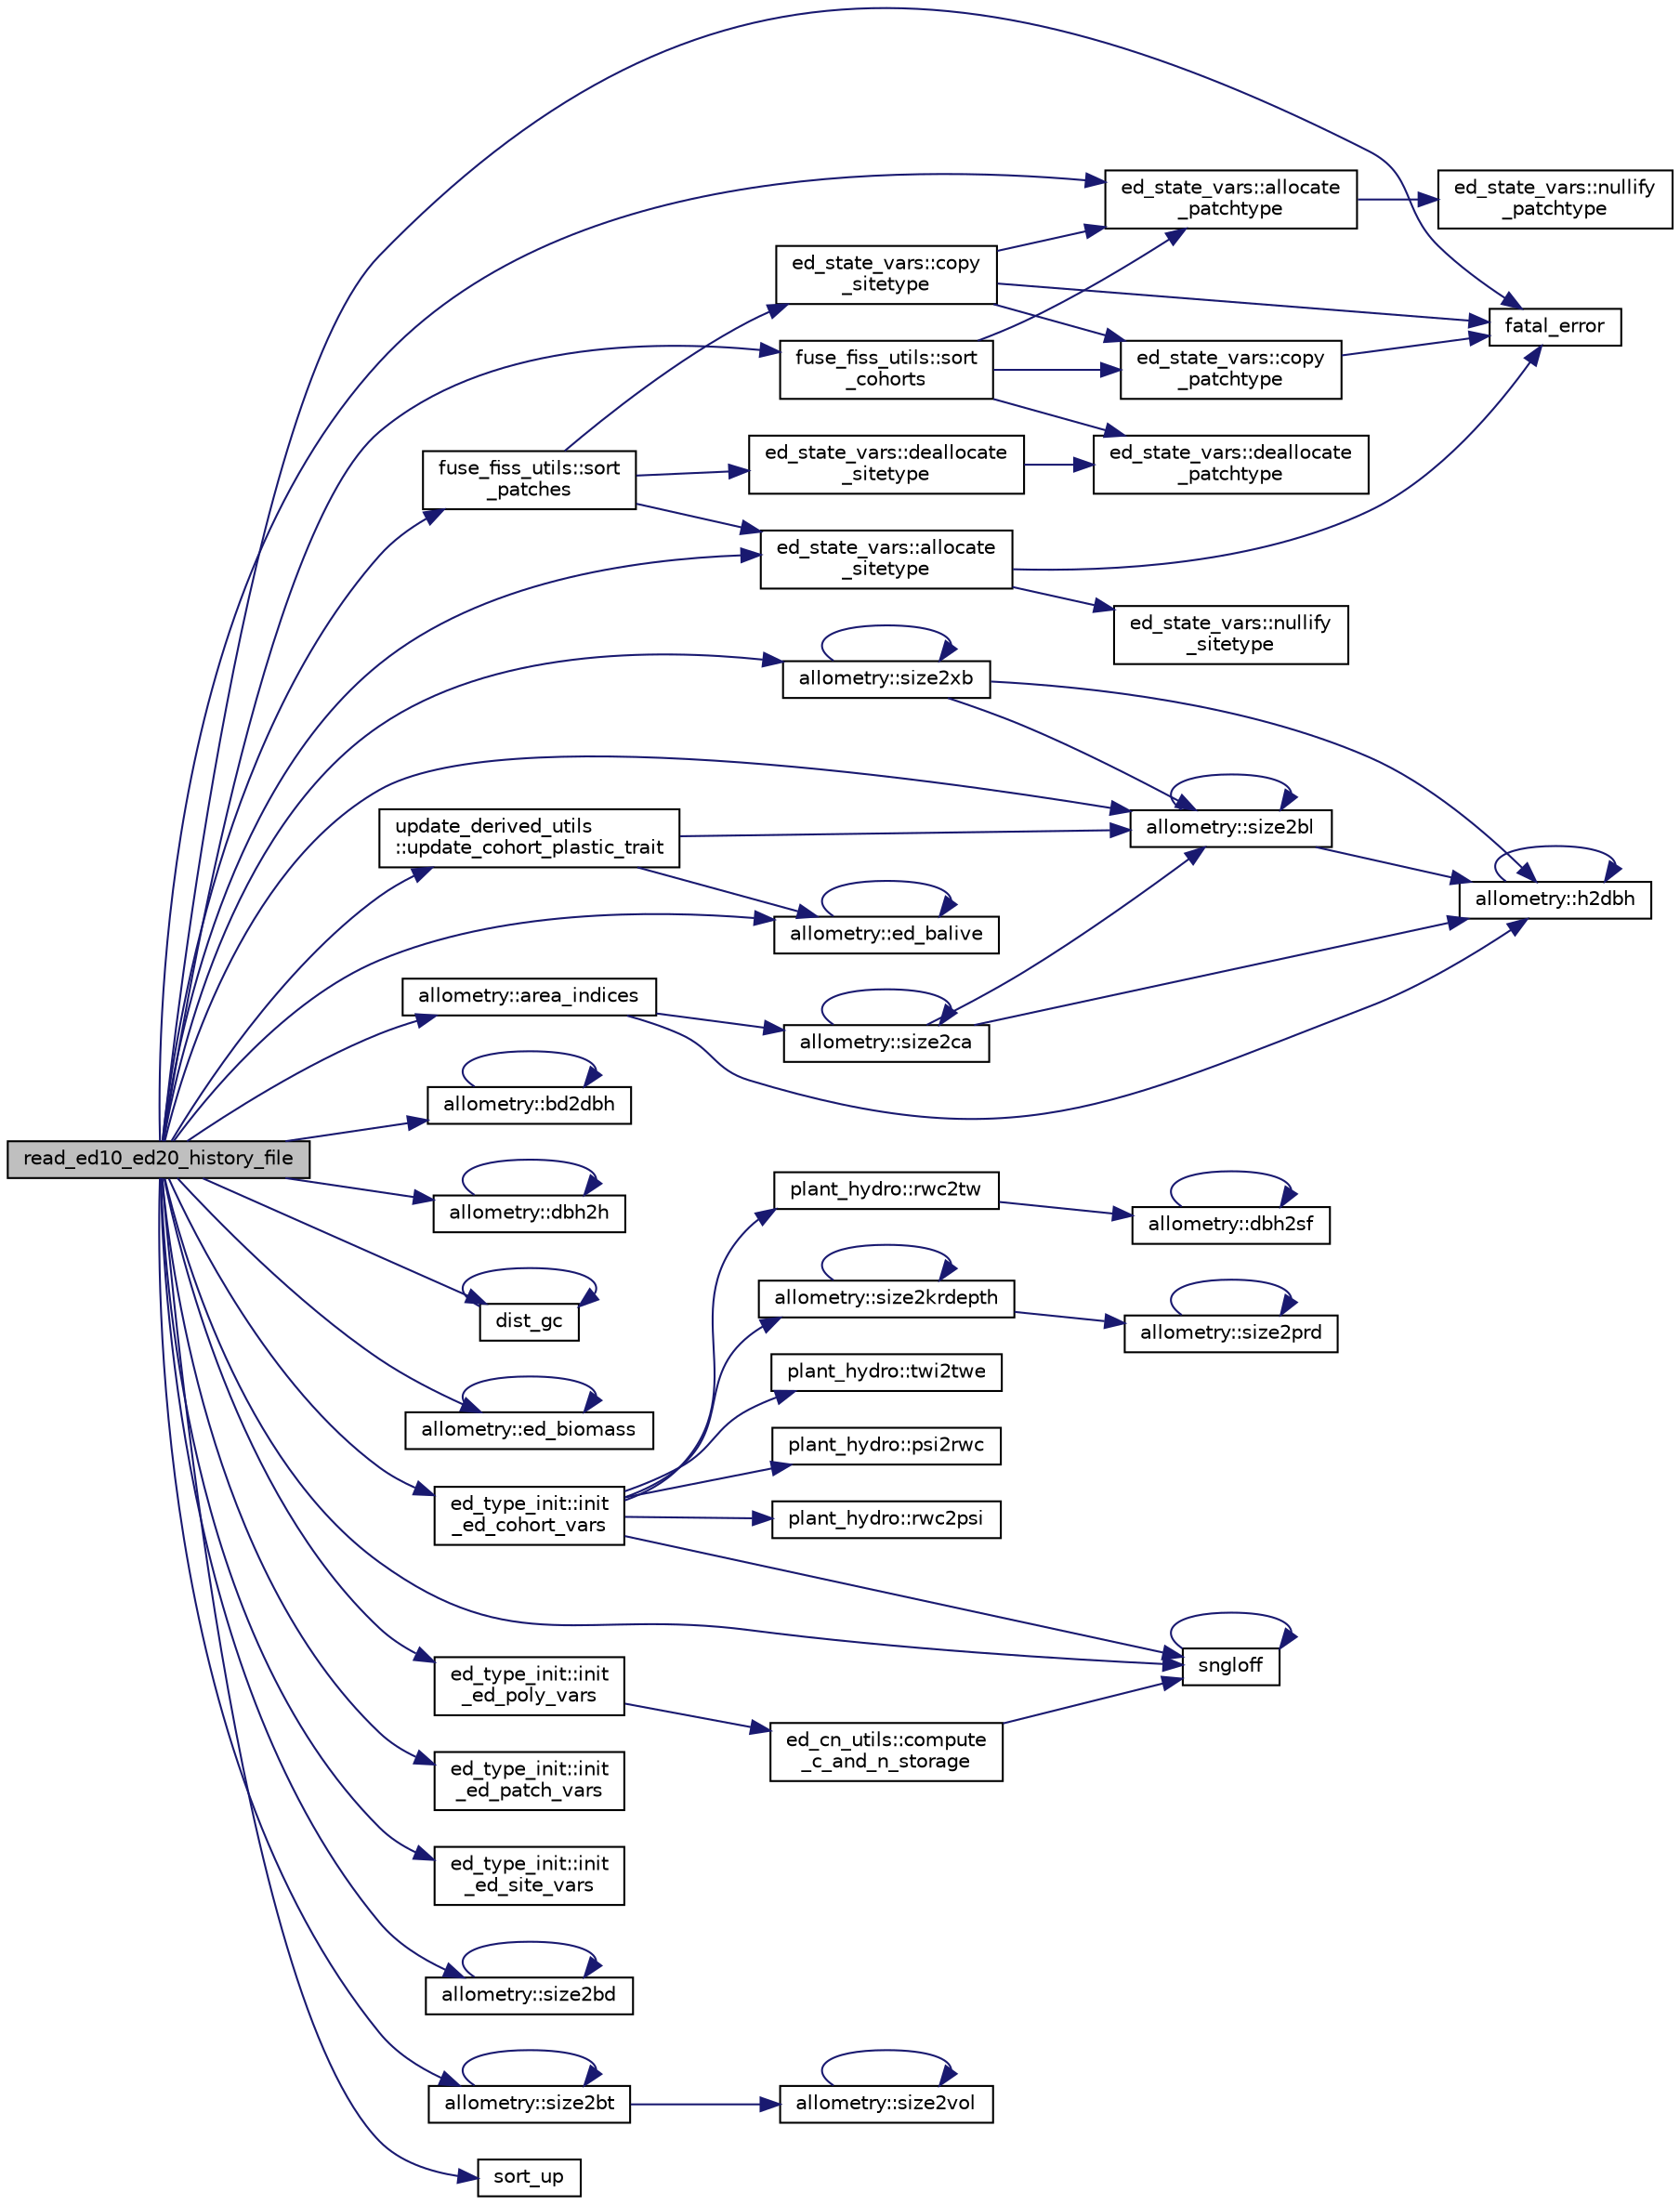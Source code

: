 digraph "read_ed10_ed20_history_file"
{
 // LATEX_PDF_SIZE
  edge [fontname="Helvetica",fontsize="10",labelfontname="Helvetica",labelfontsize="10"];
  node [fontname="Helvetica",fontsize="10",shape=record];
  rankdir="LR";
  Node1 [label="read_ed10_ed20_history_file",height=0.2,width=0.4,color="black", fillcolor="grey75", style="filled", fontcolor="black",tooltip=" "];
  Node1 -> Node2 [color="midnightblue",fontsize="10",style="solid"];
  Node2 [label="ed_state_vars::allocate\l_patchtype",height=0.2,width=0.4,color="black", fillcolor="white", style="filled",URL="$namespaceed__state__vars.html#a4837fc010e19721a127c9a8b04874594",tooltip="Allocates the cohort-level variables."];
  Node2 -> Node3 [color="midnightblue",fontsize="10",style="solid"];
  Node3 [label="ed_state_vars::nullify\l_patchtype",height=0.2,width=0.4,color="black", fillcolor="white", style="filled",URL="$namespaceed__state__vars.html#af1a07724c13a8dceb6ba2d3dab21b899",tooltip="Nullifies all cohort pointers."];
  Node1 -> Node4 [color="midnightblue",fontsize="10",style="solid"];
  Node4 [label="ed_state_vars::allocate\l_sitetype",height=0.2,width=0.4,color="black", fillcolor="white", style="filled",URL="$namespaceed__state__vars.html#ac3b987ebbdc7c8cd956eb2634010edb9",tooltip="Allocates the patch-level variables."];
  Node4 -> Node5 [color="midnightblue",fontsize="10",style="solid"];
  Node5 [label="fatal_error",height=0.2,width=0.4,color="black", fillcolor="white", style="filled",URL="$fatal__error_8_f90.html#a2a2bff228716ab48a81c795b348d1665",tooltip=" "];
  Node4 -> Node6 [color="midnightblue",fontsize="10",style="solid"];
  Node6 [label="ed_state_vars::nullify\l_sitetype",height=0.2,width=0.4,color="black", fillcolor="white", style="filled",URL="$namespaceed__state__vars.html#aa13b6faa5a0031bd5df50581ac0db0ff",tooltip="Nullifies all patch pointers."];
  Node1 -> Node7 [color="midnightblue",fontsize="10",style="solid"];
  Node7 [label="allometry::area_indices",height=0.2,width=0.4,color="black", fillcolor="white", style="filled",URL="$namespaceallometry.html#ac715c0d308392f2b0eee93ab9ae210b1",tooltip=" "];
  Node7 -> Node8 [color="midnightblue",fontsize="10",style="solid"];
  Node8 [label="allometry::h2dbh",height=0.2,width=0.4,color="black", fillcolor="white", style="filled",URL="$namespaceallometry.html#a31aa8db06e86ec74efb5e692417399df",tooltip=" "];
  Node8 -> Node8 [color="midnightblue",fontsize="10",style="solid"];
  Node7 -> Node9 [color="midnightblue",fontsize="10",style="solid"];
  Node9 [label="allometry::size2ca",height=0.2,width=0.4,color="black", fillcolor="white", style="filled",URL="$namespaceallometry.html#aed6e96368f347aaebe3a7c16fe32289f",tooltip=" "];
  Node9 -> Node8 [color="midnightblue",fontsize="10",style="solid"];
  Node9 -> Node10 [color="midnightblue",fontsize="10",style="solid"];
  Node10 [label="allometry::size2bl",height=0.2,width=0.4,color="black", fillcolor="white", style="filled",URL="$namespaceallometry.html#a10c3f179ffa5bee4c98a338aa18067ee",tooltip=" "];
  Node10 -> Node8 [color="midnightblue",fontsize="10",style="solid"];
  Node10 -> Node10 [color="midnightblue",fontsize="10",style="solid"];
  Node9 -> Node9 [color="midnightblue",fontsize="10",style="solid"];
  Node1 -> Node11 [color="midnightblue",fontsize="10",style="solid"];
  Node11 [label="allometry::bd2dbh",height=0.2,width=0.4,color="black", fillcolor="white", style="filled",URL="$namespaceallometry.html#ab6e678cf9b820dfc053d8c150bb21372",tooltip=" "];
  Node11 -> Node11 [color="midnightblue",fontsize="10",style="solid"];
  Node1 -> Node12 [color="midnightblue",fontsize="10",style="solid"];
  Node12 [label="allometry::dbh2h",height=0.2,width=0.4,color="black", fillcolor="white", style="filled",URL="$namespaceallometry.html#a56f11dc07da4d5e7114dc37d6cc5f2cc",tooltip=" "];
  Node12 -> Node12 [color="midnightblue",fontsize="10",style="solid"];
  Node1 -> Node13 [color="midnightblue",fontsize="10",style="solid"];
  Node13 [label="dist_gc",height=0.2,width=0.4,color="black", fillcolor="white", style="filled",URL="$great__circle_8f90.html#abff00715b3227e38afe4c1a67416e4d2",tooltip=" "];
  Node13 -> Node13 [color="midnightblue",fontsize="10",style="solid"];
  Node1 -> Node14 [color="midnightblue",fontsize="10",style="solid"];
  Node14 [label="allometry::ed_balive",height=0.2,width=0.4,color="black", fillcolor="white", style="filled",URL="$namespaceallometry.html#a5bd25d4c4a3c5dda8a2158e3c7c57792",tooltip=" "];
  Node14 -> Node14 [color="midnightblue",fontsize="10",style="solid"];
  Node1 -> Node15 [color="midnightblue",fontsize="10",style="solid"];
  Node15 [label="allometry::ed_biomass",height=0.2,width=0.4,color="black", fillcolor="white", style="filled",URL="$namespaceallometry.html#ab6a3d3302db0096b21354babe768677b",tooltip=" "];
  Node15 -> Node15 [color="midnightblue",fontsize="10",style="solid"];
  Node1 -> Node5 [color="midnightblue",fontsize="10",style="solid"];
  Node1 -> Node16 [color="midnightblue",fontsize="10",style="solid"];
  Node16 [label="ed_type_init::init\l_ed_cohort_vars",height=0.2,width=0.4,color="black", fillcolor="white", style="filled",URL="$namespaceed__type__init.html#ab30c622196bad8ad50484812a3fe1868",tooltip=" "];
  Node16 -> Node17 [color="midnightblue",fontsize="10",style="solid"];
  Node17 [label="plant_hydro::psi2rwc",height=0.2,width=0.4,color="black", fillcolor="white", style="filled",URL="$namespaceplant__hydro.html#ae27d78c83f41d9d6fdd38ad2052b32af",tooltip="\\breif Convert water potential of leaf and wood to relative water content"];
  Node16 -> Node18 [color="midnightblue",fontsize="10",style="solid"];
  Node18 [label="plant_hydro::rwc2psi",height=0.2,width=0.4,color="black", fillcolor="white", style="filled",URL="$namespaceplant__hydro.html#a7cc35f0ea4e11517e3bc7eb75fd19e36",tooltip="Convert relative water content to water potential."];
  Node16 -> Node19 [color="midnightblue",fontsize="10",style="solid"];
  Node19 [label="plant_hydro::rwc2tw",height=0.2,width=0.4,color="black", fillcolor="white", style="filled",URL="$namespaceplant__hydro.html#af7799ce8ba25fef66ade9730bc9f6c77",tooltip="Convert relative water content to total water for both leaf and wood."];
  Node19 -> Node20 [color="midnightblue",fontsize="10",style="solid"];
  Node20 [label="allometry::dbh2sf",height=0.2,width=0.4,color="black", fillcolor="white", style="filled",URL="$namespaceallometry.html#aded2a9492711f07e5c157c17e9029c10",tooltip=" "];
  Node20 -> Node20 [color="midnightblue",fontsize="10",style="solid"];
  Node16 -> Node21 [color="midnightblue",fontsize="10",style="solid"];
  Node21 [label="allometry::size2krdepth",height=0.2,width=0.4,color="black", fillcolor="white", style="filled",URL="$namespaceallometry.html#a91ab563e850c9a9486fadbb0227f6567",tooltip=" "];
  Node21 -> Node21 [color="midnightblue",fontsize="10",style="solid"];
  Node21 -> Node22 [color="midnightblue",fontsize="10",style="solid"];
  Node22 [label="allometry::size2prd",height=0.2,width=0.4,color="black", fillcolor="white", style="filled",URL="$namespaceallometry.html#aa96d4524c2ac20b6604bb171bbf3559f",tooltip=" "];
  Node22 -> Node22 [color="midnightblue",fontsize="10",style="solid"];
  Node16 -> Node23 [color="midnightblue",fontsize="10",style="solid"];
  Node23 [label="sngloff",height=0.2,width=0.4,color="black", fillcolor="white", style="filled",URL="$numutils_8f90.html#a97ff3973394dba1b9534e055e358de97",tooltip=" "];
  Node23 -> Node23 [color="midnightblue",fontsize="10",style="solid"];
  Node16 -> Node24 [color="midnightblue",fontsize="10",style="solid"];
  Node24 [label="plant_hydro::twi2twe",height=0.2,width=0.4,color="black", fillcolor="white", style="filled",URL="$namespaceplant__hydro.html#ac96b04cb776694987ccefd7c37aab829",tooltip="Intensive to extensive internal water converter."];
  Node1 -> Node25 [color="midnightblue",fontsize="10",style="solid"];
  Node25 [label="ed_type_init::init\l_ed_patch_vars",height=0.2,width=0.4,color="black", fillcolor="white", style="filled",URL="$namespaceed__type__init.html#ad2da7b1cae74d5158df5769355bd6a3a",tooltip=" "];
  Node1 -> Node26 [color="midnightblue",fontsize="10",style="solid"];
  Node26 [label="ed_type_init::init\l_ed_poly_vars",height=0.2,width=0.4,color="black", fillcolor="white", style="filled",URL="$namespaceed__type__init.html#a879e730b8ecac6d59a4eb88986af9139",tooltip=" "];
  Node26 -> Node27 [color="midnightblue",fontsize="10",style="solid"];
  Node27 [label="ed_cn_utils::compute\l_c_and_n_storage",height=0.2,width=0.4,color="black", fillcolor="white", style="filled",URL="$namespaceed__cn__utils.html#a871cf9e18e375b69efb130964f60cf88",tooltip=" "];
  Node27 -> Node23 [color="midnightblue",fontsize="10",style="solid"];
  Node1 -> Node28 [color="midnightblue",fontsize="10",style="solid"];
  Node28 [label="ed_type_init::init\l_ed_site_vars",height=0.2,width=0.4,color="black", fillcolor="white", style="filled",URL="$namespaceed__type__init.html#aae079926f1dba6ac360b91687a954316",tooltip=" "];
  Node1 -> Node29 [color="midnightblue",fontsize="10",style="solid"];
  Node29 [label="allometry::size2bd",height=0.2,width=0.4,color="black", fillcolor="white", style="filled",URL="$namespaceallometry.html#a08a0764bc1887e71051914ed5b30c72c",tooltip=" "];
  Node29 -> Node29 [color="midnightblue",fontsize="10",style="solid"];
  Node1 -> Node10 [color="midnightblue",fontsize="10",style="solid"];
  Node1 -> Node30 [color="midnightblue",fontsize="10",style="solid"];
  Node30 [label="allometry::size2bt",height=0.2,width=0.4,color="black", fillcolor="white", style="filled",URL="$namespaceallometry.html#ac230dfaa6f3a6177011cc298eecb569a",tooltip=" "];
  Node30 -> Node30 [color="midnightblue",fontsize="10",style="solid"];
  Node30 -> Node31 [color="midnightblue",fontsize="10",style="solid"];
  Node31 [label="allometry::size2vol",height=0.2,width=0.4,color="black", fillcolor="white", style="filled",URL="$namespaceallometry.html#a0a36cf7374fc6c412a4a3975429e4127",tooltip=" "];
  Node31 -> Node31 [color="midnightblue",fontsize="10",style="solid"];
  Node1 -> Node32 [color="midnightblue",fontsize="10",style="solid"];
  Node32 [label="allometry::size2xb",height=0.2,width=0.4,color="black", fillcolor="white", style="filled",URL="$namespaceallometry.html#a774c3e4785f2bfe0a7fe2d5d15293137",tooltip=" "];
  Node32 -> Node8 [color="midnightblue",fontsize="10",style="solid"];
  Node32 -> Node10 [color="midnightblue",fontsize="10",style="solid"];
  Node32 -> Node32 [color="midnightblue",fontsize="10",style="solid"];
  Node1 -> Node23 [color="midnightblue",fontsize="10",style="solid"];
  Node1 -> Node33 [color="midnightblue",fontsize="10",style="solid"];
  Node33 [label="fuse_fiss_utils::sort\l_cohorts",height=0.2,width=0.4,color="black", fillcolor="white", style="filled",URL="$namespacefuse__fiss__utils.html#a31e4835d2465d1400c7cbbb51976b341",tooltip="This subroutine will sort the cohorts by size (1st = tallest, last = shortest.)"];
  Node33 -> Node2 [color="midnightblue",fontsize="10",style="solid"];
  Node33 -> Node34 [color="midnightblue",fontsize="10",style="solid"];
  Node34 [label="ed_state_vars::copy\l_patchtype",height=0.2,width=0.4,color="black", fillcolor="white", style="filled",URL="$namespaceed__state__vars.html#accd794e0e8d71ba375c3669097ae5c8d",tooltip="Copies a continuous chunk of cohorts from one place to another."];
  Node34 -> Node5 [color="midnightblue",fontsize="10",style="solid"];
  Node33 -> Node35 [color="midnightblue",fontsize="10",style="solid"];
  Node35 [label="ed_state_vars::deallocate\l_patchtype",height=0.2,width=0.4,color="black", fillcolor="white", style="filled",URL="$namespaceed__state__vars.html#a2845fb7d7264ed3c00651e9e46a16ed8",tooltip="De-allocates all cohort pointers."];
  Node1 -> Node36 [color="midnightblue",fontsize="10",style="solid"];
  Node36 [label="fuse_fiss_utils::sort\l_patches",height=0.2,width=0.4,color="black", fillcolor="white", style="filled",URL="$namespacefuse__fiss__utils.html#a546d7beff2f991a07c8fbba91921ce5f",tooltip=" "];
  Node36 -> Node4 [color="midnightblue",fontsize="10",style="solid"];
  Node36 -> Node37 [color="midnightblue",fontsize="10",style="solid"];
  Node37 [label="ed_state_vars::copy\l_sitetype",height=0.2,width=0.4,color="black", fillcolor="white", style="filled",URL="$namespaceed__state__vars.html#a3bf78091394d79aec34dd97e18ff16db",tooltip="Copies a continuous chunk of patches from one place to another."];
  Node37 -> Node2 [color="midnightblue",fontsize="10",style="solid"];
  Node37 -> Node34 [color="midnightblue",fontsize="10",style="solid"];
  Node37 -> Node5 [color="midnightblue",fontsize="10",style="solid"];
  Node36 -> Node38 [color="midnightblue",fontsize="10",style="solid"];
  Node38 [label="ed_state_vars::deallocate\l_sitetype",height=0.2,width=0.4,color="black", fillcolor="white", style="filled",URL="$namespaceed__state__vars.html#a29881891f67226b191026267f094beb9",tooltip="De-allocates all patch pointers."];
  Node38 -> Node35 [color="midnightblue",fontsize="10",style="solid"];
  Node1 -> Node39 [color="midnightblue",fontsize="10",style="solid"];
  Node39 [label="sort_up",height=0.2,width=0.4,color="black", fillcolor="white", style="filled",URL="$numutils_8f90.html#a0ce70697995bdbb28ca0f7de92ba5210",tooltip=" "];
  Node1 -> Node40 [color="midnightblue",fontsize="10",style="solid"];
  Node40 [label="update_derived_utils\l::update_cohort_plastic_trait",height=0.2,width=0.4,color="black", fillcolor="white", style="filled",URL="$namespaceupdate__derived__utils.html#ac2a520391f9c8ebc8960794ede947cc6",tooltip=" "];
  Node40 -> Node14 [color="midnightblue",fontsize="10",style="solid"];
  Node40 -> Node10 [color="midnightblue",fontsize="10",style="solid"];
}
